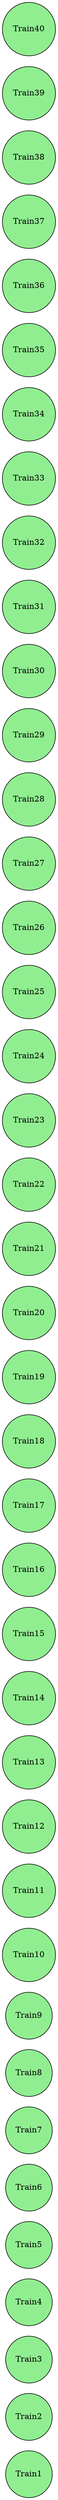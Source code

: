 digraph RAG {
  rankdir=LR;
  node [shape=rectangle, style=filled, fillcolor=lightblue];
  "Train1" [shape=circle, fillcolor=lightgreen];
  "Train2" [shape=circle, fillcolor=lightgreen];
  "Train3" [shape=circle, fillcolor=lightgreen];
  "Train4" [shape=circle, fillcolor=lightgreen];
  "Train5" [shape=circle, fillcolor=lightgreen];
  "Train6" [shape=circle, fillcolor=lightgreen];
  "Train7" [shape=circle, fillcolor=lightgreen];
  "Train8" [shape=circle, fillcolor=lightgreen];
  "Train9" [shape=circle, fillcolor=lightgreen];
  "Train10" [shape=circle, fillcolor=lightgreen];
  "Train11" [shape=circle, fillcolor=lightgreen];
  "Train12" [shape=circle, fillcolor=lightgreen];
  "Train13" [shape=circle, fillcolor=lightgreen];
  "Train14" [shape=circle, fillcolor=lightgreen];
  "Train15" [shape=circle, fillcolor=lightgreen];
  "Train16" [shape=circle, fillcolor=lightgreen];
  "Train17" [shape=circle, fillcolor=lightgreen];
  "Train18" [shape=circle, fillcolor=lightgreen];
  "Train19" [shape=circle, fillcolor=lightgreen];
  "Train20" [shape=circle, fillcolor=lightgreen];
  "Train21" [shape=circle, fillcolor=lightgreen];
  "Train22" [shape=circle, fillcolor=lightgreen];
  "Train23" [shape=circle, fillcolor=lightgreen];
  "Train24" [shape=circle, fillcolor=lightgreen];
  "Train25" [shape=circle, fillcolor=lightgreen];
  "Train26" [shape=circle, fillcolor=lightgreen];
  "Train27" [shape=circle, fillcolor=lightgreen];
  "Train28" [shape=circle, fillcolor=lightgreen];
  "Train29" [shape=circle, fillcolor=lightgreen];
  "Train30" [shape=circle, fillcolor=lightgreen];
  "Train31" [shape=circle, fillcolor=lightgreen];
  "Train32" [shape=circle, fillcolor=lightgreen];
  "Train33" [shape=circle, fillcolor=lightgreen];
  "Train34" [shape=circle, fillcolor=lightgreen];
  "Train35" [shape=circle, fillcolor=lightgreen];
  "Train36" [shape=circle, fillcolor=lightgreen];
  "Train37" [shape=circle, fillcolor=lightgreen];
  "Train38" [shape=circle, fillcolor=lightgreen];
  "Train39" [shape=circle, fillcolor=lightgreen];
  "Train40" [shape=circle, fillcolor=lightgreen];
}
